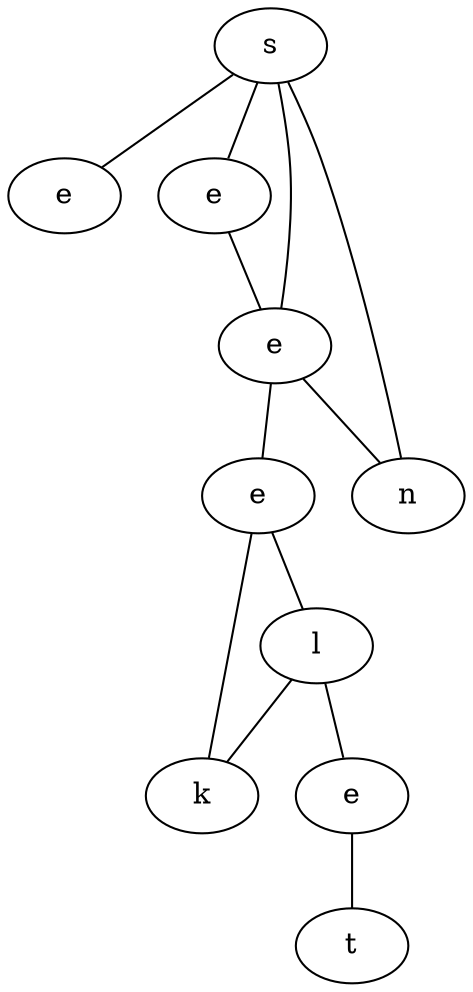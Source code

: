 graph {
eVtn[label="s"]
pzFF[label="e"]
dCxt[label="e"]
xmrO[label="e"]
zhsh[label="n"]
bvDv[label="e"]
nedf[label="l"]
xLQv[label="k"]
XtKO[label="e"]
FpfA[label="t"]
eVtn -- pzFF
eVtn -- dCxt
eVtn -- xmrO
eVtn -- zhsh
dCxt -- xmrO
xmrO -- bvDv
xmrO -- zhsh
bvDv -- nedf
bvDv -- xLQv
nedf -- xLQv
nedf -- XtKO
XtKO -- FpfA
}